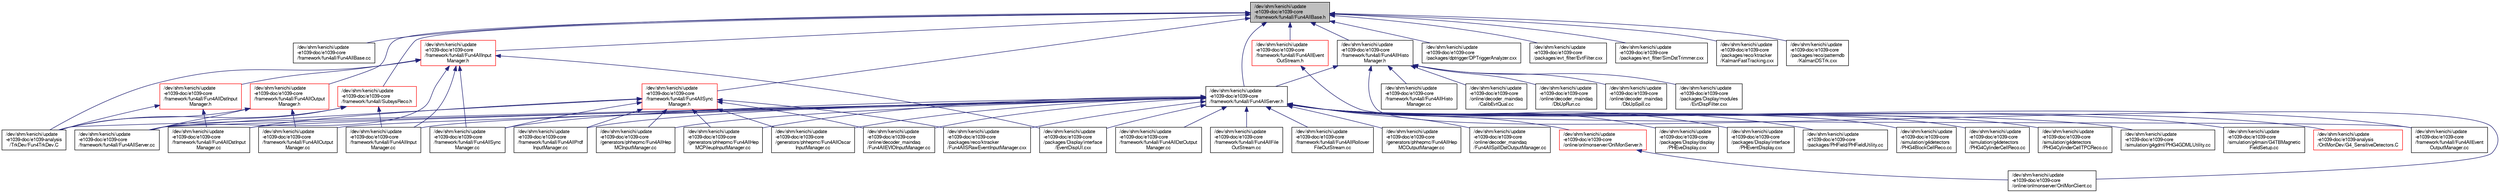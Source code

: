 digraph "/dev/shm/kenichi/update-e1039-doc/e1039-core/framework/fun4all/Fun4AllBase.h"
{
  bgcolor="transparent";
  edge [fontname="FreeSans",fontsize="10",labelfontname="FreeSans",labelfontsize="10"];
  node [fontname="FreeSans",fontsize="10",shape=record];
  Node1 [label="/dev/shm/kenichi/update\l-e1039-doc/e1039-core\l/framework/fun4all/Fun4AllBase.h",height=0.2,width=0.4,color="black", fillcolor="grey75", style="filled" fontcolor="black"];
  Node1 -> Node2 [dir="back",color="midnightblue",fontsize="10",style="solid",fontname="FreeSans"];
  Node2 [label="/dev/shm/kenichi/update\l-e1039-doc/e1039-core\l/framework/fun4all/Fun4AllBase.cc",height=0.2,width=0.4,color="black",URL="$dc/d77/Fun4AllBase_8cc.html"];
  Node1 -> Node3 [dir="back",color="midnightblue",fontsize="10",style="solid",fontname="FreeSans"];
  Node3 [label="/dev/shm/kenichi/update\l-e1039-doc/e1039-core\l/framework/fun4all/Fun4AllServer.h",height=0.2,width=0.4,color="black",URL="$dc/da2/Fun4AllServer_8h.html"];
  Node3 -> Node4 [dir="back",color="midnightblue",fontsize="10",style="solid",fontname="FreeSans"];
  Node4 [label="/dev/shm/kenichi/update\l-e1039-doc/e1039-core\l/framework/fun4all/Fun4AllDstInput\lManager.cc",height=0.2,width=0.4,color="black",URL="$d3/d53/Fun4AllDstInputManager_8cc.html"];
  Node3 -> Node5 [dir="back",color="midnightblue",fontsize="10",style="solid",fontname="FreeSans"];
  Node5 [label="/dev/shm/kenichi/update\l-e1039-doc/e1039-core\l/framework/fun4all/Fun4AllDstOutput\lManager.cc",height=0.2,width=0.4,color="black",URL="$d9/d74/Fun4AllDstOutputManager_8cc.html"];
  Node3 -> Node6 [dir="back",color="midnightblue",fontsize="10",style="solid",fontname="FreeSans"];
  Node6 [label="/dev/shm/kenichi/update\l-e1039-doc/e1039-core\l/framework/fun4all/Fun4AllEvent\lOutputManager.cc",height=0.2,width=0.4,color="black",URL="$d6/dbe/Fun4AllEventOutputManager_8cc.html"];
  Node3 -> Node7 [dir="back",color="midnightblue",fontsize="10",style="solid",fontname="FreeSans"];
  Node7 [label="/dev/shm/kenichi/update\l-e1039-doc/e1039-core\l/framework/fun4all/Fun4AllFile\lOutStream.cc",height=0.2,width=0.4,color="black",URL="$d2/d3e/Fun4AllFileOutStream_8cc.html"];
  Node3 -> Node8 [dir="back",color="midnightblue",fontsize="10",style="solid",fontname="FreeSans"];
  Node8 [label="/dev/shm/kenichi/update\l-e1039-doc/e1039-core\l/framework/fun4all/Fun4AllInput\lManager.cc",height=0.2,width=0.4,color="black",URL="$d0/d56/Fun4AllInputManager_8cc.html"];
  Node3 -> Node9 [dir="back",color="midnightblue",fontsize="10",style="solid",fontname="FreeSans"];
  Node9 [label="/dev/shm/kenichi/update\l-e1039-doc/e1039-core\l/framework/fun4all/Fun4AllOutput\lManager.cc",height=0.2,width=0.4,color="black",URL="$db/dfa/Fun4AllOutputManager_8cc.html"];
  Node3 -> Node10 [dir="back",color="midnightblue",fontsize="10",style="solid",fontname="FreeSans"];
  Node10 [label="/dev/shm/kenichi/update\l-e1039-doc/e1039-core\l/framework/fun4all/Fun4AllPrdf\lInputManager.cc",height=0.2,width=0.4,color="black",URL="$da/d7b/Fun4AllPrdfInputManager_8cc.html"];
  Node3 -> Node11 [dir="back",color="midnightblue",fontsize="10",style="solid",fontname="FreeSans"];
  Node11 [label="/dev/shm/kenichi/update\l-e1039-doc/e1039-core\l/framework/fun4all/Fun4AllRollover\lFileOutStream.cc",height=0.2,width=0.4,color="black",URL="$db/d70/Fun4AllRolloverFileOutStream_8cc.html"];
  Node3 -> Node12 [dir="back",color="midnightblue",fontsize="10",style="solid",fontname="FreeSans"];
  Node12 [label="/dev/shm/kenichi/update\l-e1039-doc/e1039-core\l/framework/fun4all/Fun4AllServer.cc",height=0.2,width=0.4,color="black",URL="$d8/d7a/Fun4AllServer_8cc.html"];
  Node3 -> Node13 [dir="back",color="midnightblue",fontsize="10",style="solid",fontname="FreeSans"];
  Node13 [label="/dev/shm/kenichi/update\l-e1039-doc/e1039-core\l/framework/fun4all/Fun4AllSync\lManager.cc",height=0.2,width=0.4,color="black",URL="$df/d03/Fun4AllSyncManager_8cc.html"];
  Node3 -> Node14 [dir="back",color="midnightblue",fontsize="10",style="solid",fontname="FreeSans"];
  Node14 [label="/dev/shm/kenichi/update\l-e1039-doc/e1039-core\l/generators/phhepmc/Fun4AllHep\lMCInputManager.cc",height=0.2,width=0.4,color="black",URL="$d4/d0c/Fun4AllHepMCInputManager_8cc.html"];
  Node3 -> Node15 [dir="back",color="midnightblue",fontsize="10",style="solid",fontname="FreeSans"];
  Node15 [label="/dev/shm/kenichi/update\l-e1039-doc/e1039-core\l/generators/phhepmc/Fun4AllHep\lMCOutputManager.cc",height=0.2,width=0.4,color="black",URL="$d6/d39/Fun4AllHepMCOutputManager_8cc.html"];
  Node3 -> Node16 [dir="back",color="midnightblue",fontsize="10",style="solid",fontname="FreeSans"];
  Node16 [label="/dev/shm/kenichi/update\l-e1039-doc/e1039-core\l/generators/phhepmc/Fun4AllHep\lMCPileupInputManager.cc",height=0.2,width=0.4,color="black",URL="$d6/dde/Fun4AllHepMCPileupInputManager_8cc.html"];
  Node3 -> Node17 [dir="back",color="midnightblue",fontsize="10",style="solid",fontname="FreeSans"];
  Node17 [label="/dev/shm/kenichi/update\l-e1039-doc/e1039-core\l/generators/phhepmc/Fun4AllOscar\lInputManager.cc",height=0.2,width=0.4,color="black",URL="$db/dbe/Fun4AllOscarInputManager_8cc.html"];
  Node3 -> Node18 [dir="back",color="midnightblue",fontsize="10",style="solid",fontname="FreeSans"];
  Node18 [label="/dev/shm/kenichi/update\l-e1039-doc/e1039-core\l/online/decoder_maindaq\l/Fun4AllEVIOInputManager.cc",height=0.2,width=0.4,color="black",URL="$de/d00/Fun4AllEVIOInputManager_8cc.html"];
  Node3 -> Node19 [dir="back",color="midnightblue",fontsize="10",style="solid",fontname="FreeSans"];
  Node19 [label="/dev/shm/kenichi/update\l-e1039-doc/e1039-core\l/online/decoder_maindaq\l/Fun4AllSpillDstOutputManager.cc",height=0.2,width=0.4,color="black",URL="$d1/d53/Fun4AllSpillDstOutputManager_8cc.html"];
  Node3 -> Node20 [dir="back",color="midnightblue",fontsize="10",style="solid",fontname="FreeSans"];
  Node20 [label="/dev/shm/kenichi/update\l-e1039-doc/e1039-core\l/online/onlmonserver/OnlMonServer.h",height=0.2,width=0.4,color="red",URL="$d7/d8a/OnlMonServer_8h.html"];
  Node20 -> Node21 [dir="back",color="midnightblue",fontsize="10",style="solid",fontname="FreeSans"];
  Node21 [label="/dev/shm/kenichi/update\l-e1039-doc/e1039-core\l/online/onlmonserver/OnlMonClient.cc",height=0.2,width=0.4,color="black",URL="$dc/dae/OnlMonClient_8cc.html"];
  Node3 -> Node22 [dir="back",color="midnightblue",fontsize="10",style="solid",fontname="FreeSans"];
  Node22 [label="/dev/shm/kenichi/update\l-e1039-doc/e1039-core\l/packages/Display/display\l/PHEveDisplay.cxx",height=0.2,width=0.4,color="black",URL="$d7/d58/PHEveDisplay_8cxx.html"];
  Node3 -> Node23 [dir="back",color="midnightblue",fontsize="10",style="solid",fontname="FreeSans"];
  Node23 [label="/dev/shm/kenichi/update\l-e1039-doc/e1039-core\l/packages/Display/interface\l/EventDispUI.cxx",height=0.2,width=0.4,color="black",URL="$d0/d79/EventDispUI_8cxx.html"];
  Node3 -> Node24 [dir="back",color="midnightblue",fontsize="10",style="solid",fontname="FreeSans"];
  Node24 [label="/dev/shm/kenichi/update\l-e1039-doc/e1039-core\l/packages/Display/interface\l/PHEventDisplay.cxx",height=0.2,width=0.4,color="black",URL="$d4/d55/PHEventDisplay_8cxx.html",tooltip="event display interface, set parameters/switches, call detector modules, control display. "];
  Node3 -> Node25 [dir="back",color="midnightblue",fontsize="10",style="solid",fontname="FreeSans"];
  Node25 [label="/dev/shm/kenichi/update\l-e1039-doc/e1039-core\l/packages/PHField/PHFieldUtility.cc",height=0.2,width=0.4,color="black",URL="$d1/d51/PHFieldUtility_8cc.html"];
  Node3 -> Node26 [dir="back",color="midnightblue",fontsize="10",style="solid",fontname="FreeSans"];
  Node26 [label="/dev/shm/kenichi/update\l-e1039-doc/e1039-core\l/packages/reco/ktracker\l/Fun4AllSRawEventInputManager.cxx",height=0.2,width=0.4,color="black",URL="$d5/dc7/Fun4AllSRawEventInputManager_8cxx.html"];
  Node3 -> Node27 [dir="back",color="midnightblue",fontsize="10",style="solid",fontname="FreeSans"];
  Node27 [label="/dev/shm/kenichi/update\l-e1039-doc/e1039-core\l/simulation/g4detectors\l/PHG4BlockCellReco.cc",height=0.2,width=0.4,color="black",URL="$dc/d32/PHG4BlockCellReco_8cc.html"];
  Node3 -> Node28 [dir="back",color="midnightblue",fontsize="10",style="solid",fontname="FreeSans"];
  Node28 [label="/dev/shm/kenichi/update\l-e1039-doc/e1039-core\l/simulation/g4detectors\l/PHG4CylinderCellReco.cc",height=0.2,width=0.4,color="black",URL="$dd/da5/PHG4CylinderCellReco_8cc.html"];
  Node3 -> Node29 [dir="back",color="midnightblue",fontsize="10",style="solid",fontname="FreeSans"];
  Node29 [label="/dev/shm/kenichi/update\l-e1039-doc/e1039-core\l/simulation/g4detectors\l/PHG4CylinderCellTPCReco.cc",height=0.2,width=0.4,color="black",URL="$da/d12/PHG4CylinderCellTPCReco_8cc.html"];
  Node3 -> Node30 [dir="back",color="midnightblue",fontsize="10",style="solid",fontname="FreeSans"];
  Node30 [label="/dev/shm/kenichi/update\l-e1039-doc/e1039-core\l/simulation/g4gdml/PHG4GDMLUtility.cc",height=0.2,width=0.4,color="black",URL="$d7/d54/PHG4GDMLUtility_8cc.html"];
  Node3 -> Node31 [dir="back",color="midnightblue",fontsize="10",style="solid",fontname="FreeSans"];
  Node31 [label="/dev/shm/kenichi/update\l-e1039-doc/e1039-core\l/simulation/g4main/G4TBMagnetic\lFieldSetup.cc",height=0.2,width=0.4,color="black",URL="$de/d4e/G4TBMagneticFieldSetup_8cc.html"];
  Node3 -> Node32 [dir="back",color="midnightblue",fontsize="10",style="solid",fontname="FreeSans"];
  Node32 [label="/dev/shm/kenichi/update\l-e1039-doc/e1039-analysis\l/OnlMonDev/G4_SensitiveDetectors.C",height=0.2,width=0.4,color="red",URL="$d7/d8f/e1039-analysis_2OnlMonDev_2G4__SensitiveDetectors_8C.html"];
  Node3 -> Node33 [dir="back",color="midnightblue",fontsize="10",style="solid",fontname="FreeSans"];
  Node33 [label="/dev/shm/kenichi/update\l-e1039-doc/e1039-analysis\l/TrkDev/Fun4TrkDev.C",height=0.2,width=0.4,color="black",URL="$d2/d3a/Fun4TrkDev_8C.html"];
  Node1 -> Node34 [dir="back",color="midnightblue",fontsize="10",style="solid",fontname="FreeSans"];
  Node34 [label="/dev/shm/kenichi/update\l-e1039-doc/e1039-core\l/framework/fun4all/Fun4AllHisto\lManager.h",height=0.2,width=0.4,color="black",URL="$d0/d59/Fun4AllHistoManager_8h.html"];
  Node34 -> Node3 [dir="back",color="midnightblue",fontsize="10",style="solid",fontname="FreeSans"];
  Node34 -> Node35 [dir="back",color="midnightblue",fontsize="10",style="solid",fontname="FreeSans"];
  Node35 [label="/dev/shm/kenichi/update\l-e1039-doc/e1039-core\l/framework/fun4all/Fun4AllHisto\lManager.cc",height=0.2,width=0.4,color="black",URL="$df/d24/Fun4AllHistoManager_8cc.html"];
  Node34 -> Node36 [dir="back",color="midnightblue",fontsize="10",style="solid",fontname="FreeSans"];
  Node36 [label="/dev/shm/kenichi/update\l-e1039-doc/e1039-core\l/online/decoder_maindaq\l/CalibEvtQual.cc",height=0.2,width=0.4,color="black",URL="$df/d29/CalibEvtQual_8cc.html"];
  Node34 -> Node37 [dir="back",color="midnightblue",fontsize="10",style="solid",fontname="FreeSans"];
  Node37 [label="/dev/shm/kenichi/update\l-e1039-doc/e1039-core\l/online/decoder_maindaq\l/DbUpRun.cc",height=0.2,width=0.4,color="black",URL="$dc/d50/DbUpRun_8cc.html"];
  Node34 -> Node38 [dir="back",color="midnightblue",fontsize="10",style="solid",fontname="FreeSans"];
  Node38 [label="/dev/shm/kenichi/update\l-e1039-doc/e1039-core\l/online/decoder_maindaq\l/DbUpSpill.cc",height=0.2,width=0.4,color="black",URL="$df/d04/DbUpSpill_8cc.html"];
  Node34 -> Node21 [dir="back",color="midnightblue",fontsize="10",style="solid",fontname="FreeSans"];
  Node34 -> Node39 [dir="back",color="midnightblue",fontsize="10",style="solid",fontname="FreeSans"];
  Node39 [label="/dev/shm/kenichi/update\l-e1039-doc/e1039-core\l/packages/Display/modules\l/EvtDispFilter.cxx",height=0.2,width=0.4,color="black",URL="$d0/d7e/EvtDispFilter_8cxx.html"];
  Node1 -> Node40 [dir="back",color="midnightblue",fontsize="10",style="solid",fontname="FreeSans"];
  Node40 [label="/dev/shm/kenichi/update\l-e1039-doc/e1039-core\l/framework/fun4all/Fun4AllInput\lManager.h",height=0.2,width=0.4,color="red",URL="$d1/de7/Fun4AllInputManager_8h.html"];
  Node40 -> Node41 [dir="back",color="midnightblue",fontsize="10",style="solid",fontname="FreeSans"];
  Node41 [label="/dev/shm/kenichi/update\l-e1039-doc/e1039-core\l/framework/fun4all/Fun4AllDstInput\lManager.h",height=0.2,width=0.4,color="red",URL="$dd/de7/Fun4AllDstInputManager_8h.html"];
  Node41 -> Node4 [dir="back",color="midnightblue",fontsize="10",style="solid",fontname="FreeSans"];
  Node41 -> Node33 [dir="back",color="midnightblue",fontsize="10",style="solid",fontname="FreeSans"];
  Node40 -> Node8 [dir="back",color="midnightblue",fontsize="10",style="solid",fontname="FreeSans"];
  Node40 -> Node12 [dir="back",color="midnightblue",fontsize="10",style="solid",fontname="FreeSans"];
  Node40 -> Node13 [dir="back",color="midnightblue",fontsize="10",style="solid",fontname="FreeSans"];
  Node40 -> Node23 [dir="back",color="midnightblue",fontsize="10",style="solid",fontname="FreeSans"];
  Node40 -> Node33 [dir="back",color="midnightblue",fontsize="10",style="solid",fontname="FreeSans"];
  Node1 -> Node42 [dir="back",color="midnightblue",fontsize="10",style="solid",fontname="FreeSans"];
  Node42 [label="/dev/shm/kenichi/update\l-e1039-doc/e1039-core\l/framework/fun4all/Fun4AllSync\lManager.h",height=0.2,width=0.4,color="red",URL="$d9/ddf/Fun4AllSyncManager_8h.html"];
  Node42 -> Node4 [dir="back",color="midnightblue",fontsize="10",style="solid",fontname="FreeSans"];
  Node42 -> Node10 [dir="back",color="midnightblue",fontsize="10",style="solid",fontname="FreeSans"];
  Node42 -> Node12 [dir="back",color="midnightblue",fontsize="10",style="solid",fontname="FreeSans"];
  Node42 -> Node13 [dir="back",color="midnightblue",fontsize="10",style="solid",fontname="FreeSans"];
  Node42 -> Node14 [dir="back",color="midnightblue",fontsize="10",style="solid",fontname="FreeSans"];
  Node42 -> Node16 [dir="back",color="midnightblue",fontsize="10",style="solid",fontname="FreeSans"];
  Node42 -> Node17 [dir="back",color="midnightblue",fontsize="10",style="solid",fontname="FreeSans"];
  Node42 -> Node18 [dir="back",color="midnightblue",fontsize="10",style="solid",fontname="FreeSans"];
  Node42 -> Node26 [dir="back",color="midnightblue",fontsize="10",style="solid",fontname="FreeSans"];
  Node1 -> Node43 [dir="back",color="midnightblue",fontsize="10",style="solid",fontname="FreeSans"];
  Node43 [label="/dev/shm/kenichi/update\l-e1039-doc/e1039-core\l/framework/fun4all/Fun4AllOutput\lManager.h",height=0.2,width=0.4,color="red",URL="$de/df8/Fun4AllOutputManager_8h.html"];
  Node43 -> Node9 [dir="back",color="midnightblue",fontsize="10",style="solid",fontname="FreeSans"];
  Node43 -> Node12 [dir="back",color="midnightblue",fontsize="10",style="solid",fontname="FreeSans"];
  Node43 -> Node33 [dir="back",color="midnightblue",fontsize="10",style="solid",fontname="FreeSans"];
  Node1 -> Node44 [dir="back",color="midnightblue",fontsize="10",style="solid",fontname="FreeSans"];
  Node44 [label="/dev/shm/kenichi/update\l-e1039-doc/e1039-core\l/framework/fun4all/Fun4AllEvent\lOutStream.h",height=0.2,width=0.4,color="red",URL="$d4/d07/Fun4AllEventOutStream_8h.html"];
  Node44 -> Node6 [dir="back",color="midnightblue",fontsize="10",style="solid",fontname="FreeSans"];
  Node1 -> Node45 [dir="back",color="midnightblue",fontsize="10",style="solid",fontname="FreeSans"];
  Node45 [label="/dev/shm/kenichi/update\l-e1039-doc/e1039-core\l/framework/fun4all/SubsysReco.h",height=0.2,width=0.4,color="red",URL="$d5/dc2/SubsysReco_8h.html"];
  Node45 -> Node8 [dir="back",color="midnightblue",fontsize="10",style="solid",fontname="FreeSans"];
  Node45 -> Node12 [dir="back",color="midnightblue",fontsize="10",style="solid",fontname="FreeSans"];
  Node45 -> Node33 [dir="back",color="midnightblue",fontsize="10",style="solid",fontname="FreeSans"];
  Node1 -> Node46 [dir="back",color="midnightblue",fontsize="10",style="solid",fontname="FreeSans"];
  Node46 [label="/dev/shm/kenichi/update\l-e1039-doc/e1039-core\l/packages/dptrigger/DPTriggerAnalyzer.cxx",height=0.2,width=0.4,color="black",URL="$d6/d76/DPTriggerAnalyzer_8cxx.html"];
  Node1 -> Node47 [dir="back",color="midnightblue",fontsize="10",style="solid",fontname="FreeSans"];
  Node47 [label="/dev/shm/kenichi/update\l-e1039-doc/e1039-core\l/packages/evt_filter/EvtFilter.cxx",height=0.2,width=0.4,color="black",URL="$d2/dce/EvtFilter_8cxx.html"];
  Node1 -> Node48 [dir="back",color="midnightblue",fontsize="10",style="solid",fontname="FreeSans"];
  Node48 [label="/dev/shm/kenichi/update\l-e1039-doc/e1039-core\l/packages/evt_filter/SimDstTrimmer.cxx",height=0.2,width=0.4,color="black",URL="$d1/db2/SimDstTrimmer_8cxx.html"];
  Node1 -> Node49 [dir="back",color="midnightblue",fontsize="10",style="solid",fontname="FreeSans"];
  Node49 [label="/dev/shm/kenichi/update\l-e1039-doc/e1039-core\l/packages/reco/ktracker\l/KalmanFastTracking.cxx",height=0.2,width=0.4,color="black",URL="$d0/d4a/KalmanFastTracking_8cxx.html"];
  Node1 -> Node50 [dir="back",color="midnightblue",fontsize="10",style="solid",fontname="FreeSans"];
  Node50 [label="/dev/shm/kenichi/update\l-e1039-doc/e1039-core\l/packages/reco/patterndb\l/KalmanDSTrk.cxx",height=0.2,width=0.4,color="black",URL="$df/d8d/KalmanDSTrk_8cxx.html"];
}
